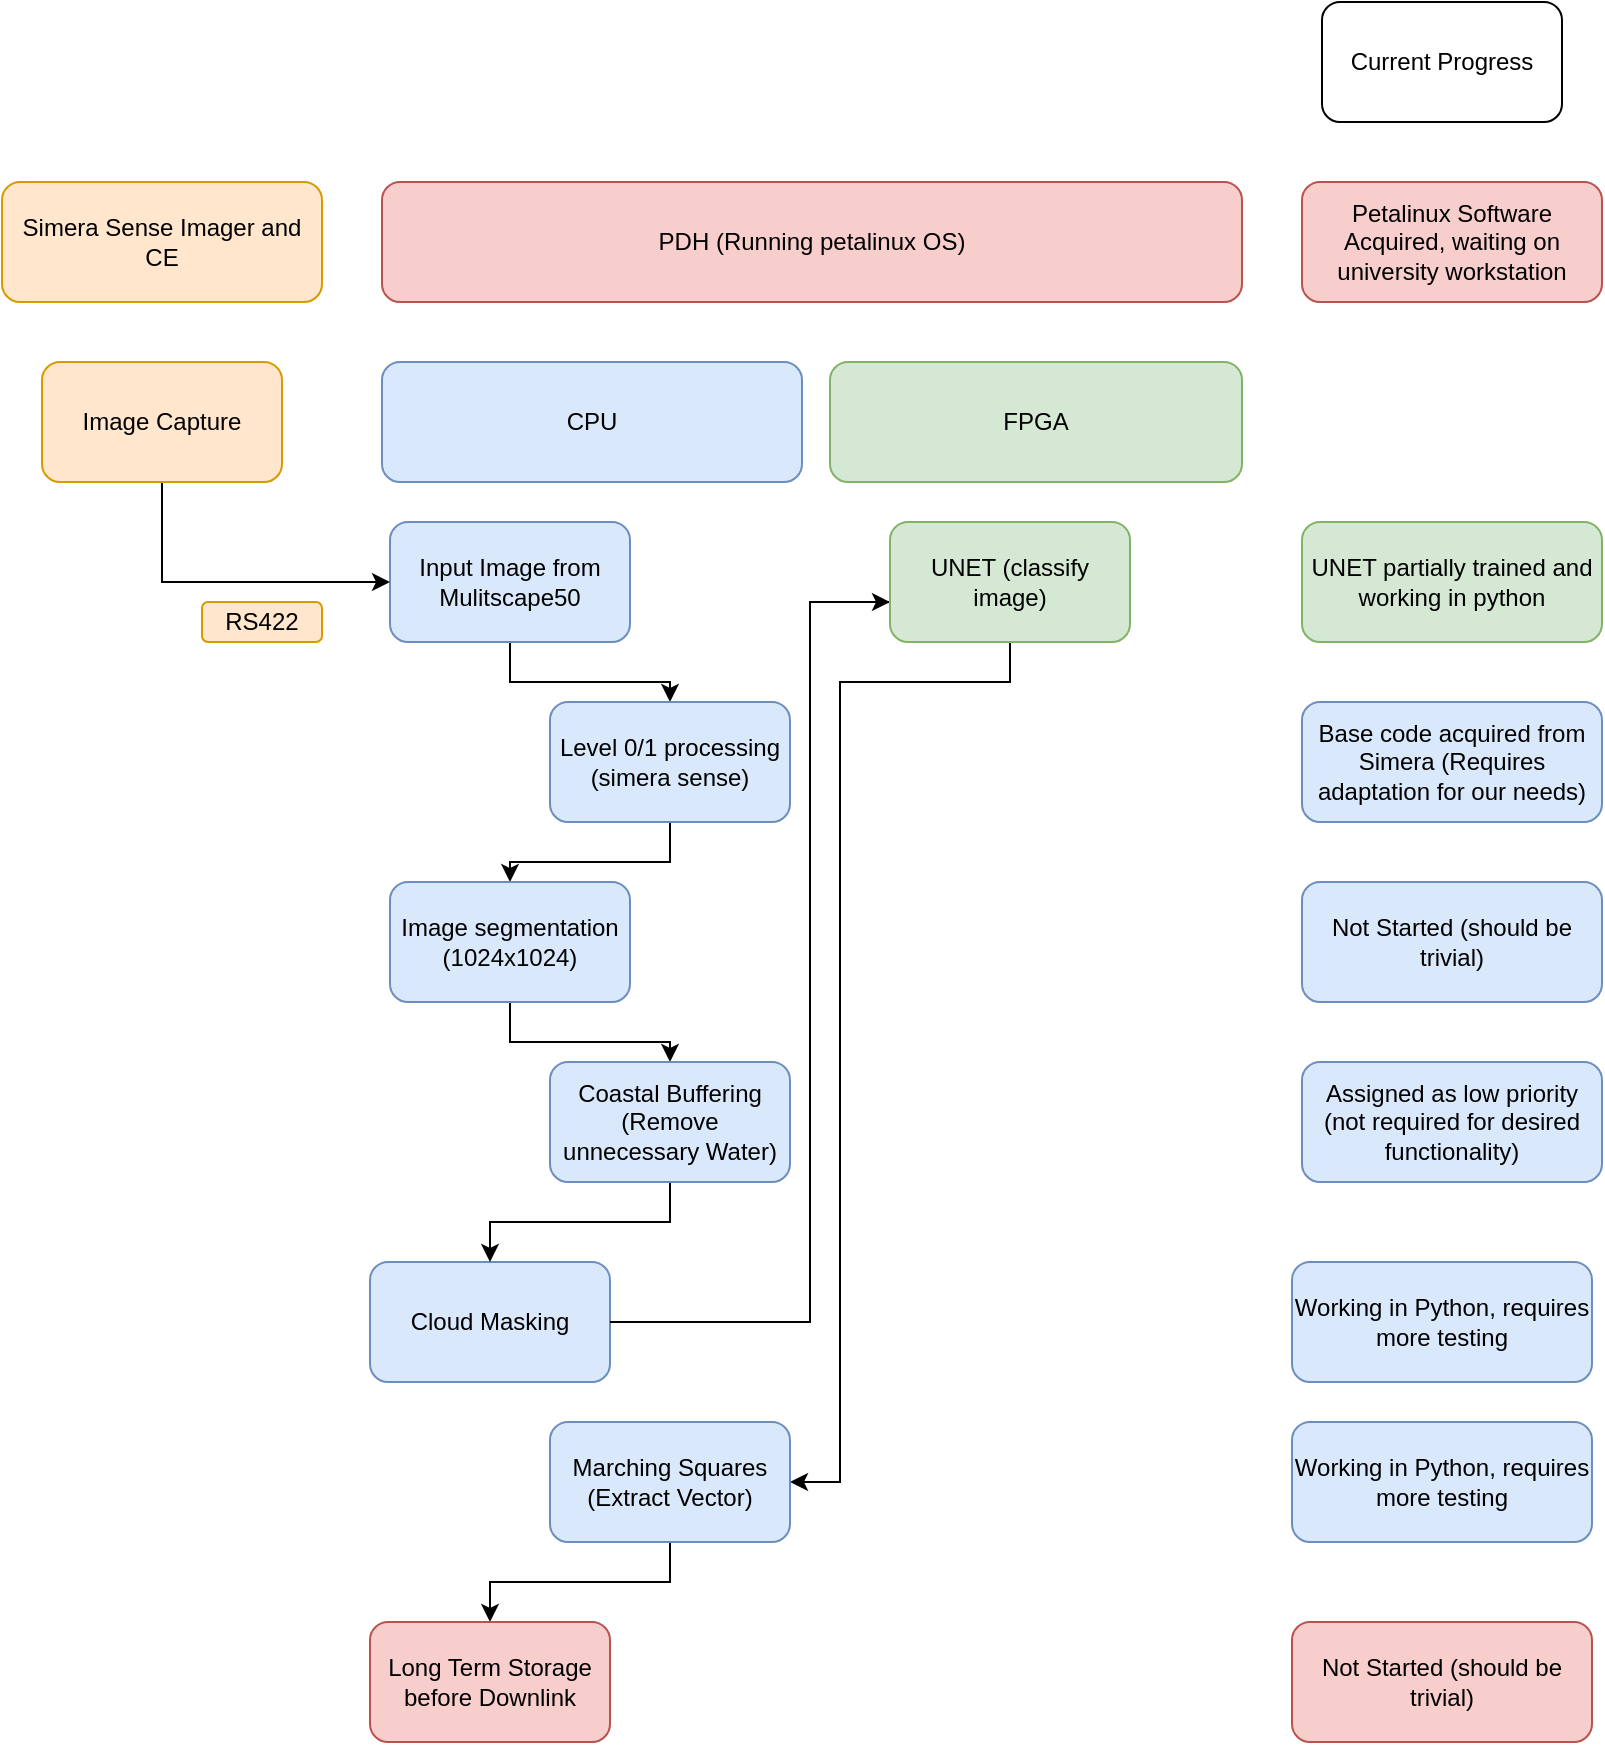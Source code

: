 <mxfile version="25.0.3">
  <diagram name="Page-1" id="Gx8NKedEshOSeMIyy_US">
    <mxGraphModel dx="1406" dy="893" grid="1" gridSize="10" guides="1" tooltips="1" connect="1" arrows="1" fold="1" page="1" pageScale="1" pageWidth="827" pageHeight="1169" math="0" shadow="0">
      <root>
        <mxCell id="0" />
        <mxCell id="1" parent="0" />
        <mxCell id="77JZvSyTCh6xrReIuZzq-1" value="CPU" style="rounded=1;whiteSpace=wrap;html=1;fillColor=#dae8fc;strokeColor=#6c8ebf;" vertex="1" parent="1">
          <mxGeometry x="200" y="280" width="210" height="60" as="geometry" />
        </mxCell>
        <mxCell id="77JZvSyTCh6xrReIuZzq-2" value="FPGA" style="rounded=1;whiteSpace=wrap;html=1;fillColor=#d5e8d4;strokeColor=#82b366;" vertex="1" parent="1">
          <mxGeometry x="424" y="280" width="206" height="60" as="geometry" />
        </mxCell>
        <mxCell id="77JZvSyTCh6xrReIuZzq-5" style="edgeStyle=orthogonalEdgeStyle;rounded=0;orthogonalLoop=1;jettySize=auto;html=1;entryX=0.5;entryY=0;entryDx=0;entryDy=0;" edge="1" parent="1" source="77JZvSyTCh6xrReIuZzq-3" target="77JZvSyTCh6xrReIuZzq-4">
          <mxGeometry relative="1" as="geometry" />
        </mxCell>
        <mxCell id="77JZvSyTCh6xrReIuZzq-3" value="Input Image from Mulitscape50" style="rounded=1;whiteSpace=wrap;html=1;fillColor=#dae8fc;strokeColor=#6c8ebf;" vertex="1" parent="1">
          <mxGeometry x="204" y="360" width="120" height="60" as="geometry" />
        </mxCell>
        <mxCell id="77JZvSyTCh6xrReIuZzq-7" style="edgeStyle=orthogonalEdgeStyle;rounded=0;orthogonalLoop=1;jettySize=auto;html=1;" edge="1" parent="1" source="77JZvSyTCh6xrReIuZzq-4" target="77JZvSyTCh6xrReIuZzq-6">
          <mxGeometry relative="1" as="geometry" />
        </mxCell>
        <mxCell id="77JZvSyTCh6xrReIuZzq-4" value="Level 0/1 processing (simera sense)" style="rounded=1;whiteSpace=wrap;html=1;fillColor=#dae8fc;strokeColor=#6c8ebf;" vertex="1" parent="1">
          <mxGeometry x="284" y="450" width="120" height="60" as="geometry" />
        </mxCell>
        <mxCell id="77JZvSyTCh6xrReIuZzq-11" style="edgeStyle=orthogonalEdgeStyle;rounded=0;orthogonalLoop=1;jettySize=auto;html=1;entryX=0.5;entryY=0;entryDx=0;entryDy=0;" edge="1" parent="1" source="77JZvSyTCh6xrReIuZzq-6" target="77JZvSyTCh6xrReIuZzq-10">
          <mxGeometry relative="1" as="geometry" />
        </mxCell>
        <mxCell id="77JZvSyTCh6xrReIuZzq-6" value="Image segmentation (1024x1024)" style="rounded=1;whiteSpace=wrap;html=1;fillColor=#dae8fc;strokeColor=#6c8ebf;" vertex="1" parent="1">
          <mxGeometry x="204" y="540" width="120" height="60" as="geometry" />
        </mxCell>
        <mxCell id="77JZvSyTCh6xrReIuZzq-14" style="edgeStyle=orthogonalEdgeStyle;rounded=0;orthogonalLoop=1;jettySize=auto;html=1;" edge="1" parent="1" source="77JZvSyTCh6xrReIuZzq-13">
          <mxGeometry relative="1" as="geometry">
            <mxPoint x="484" y="400" as="targetPoint" />
            <Array as="points">
              <mxPoint x="414" y="400" />
              <mxPoint x="524" y="400" />
            </Array>
          </mxGeometry>
        </mxCell>
        <mxCell id="77JZvSyTCh6xrReIuZzq-8" value="Cloud Masking" style="rounded=1;whiteSpace=wrap;html=1;fillColor=#dae8fc;strokeColor=#6c8ebf;" vertex="1" parent="1">
          <mxGeometry x="194" y="730" width="120" height="60" as="geometry" />
        </mxCell>
        <mxCell id="77JZvSyTCh6xrReIuZzq-12" style="edgeStyle=orthogonalEdgeStyle;rounded=0;orthogonalLoop=1;jettySize=auto;html=1;entryX=0.5;entryY=0;entryDx=0;entryDy=0;" edge="1" parent="1" source="77JZvSyTCh6xrReIuZzq-10" target="77JZvSyTCh6xrReIuZzq-8">
          <mxGeometry relative="1" as="geometry" />
        </mxCell>
        <mxCell id="77JZvSyTCh6xrReIuZzq-10" value="Coastal Buffering&lt;div&gt;(Remove unnecessary Water)&lt;/div&gt;" style="rounded=1;whiteSpace=wrap;html=1;fillColor=#dae8fc;strokeColor=#6c8ebf;" vertex="1" parent="1">
          <mxGeometry x="284" y="630" width="120" height="60" as="geometry" />
        </mxCell>
        <mxCell id="77JZvSyTCh6xrReIuZzq-15" value="" style="edgeStyle=orthogonalEdgeStyle;rounded=0;orthogonalLoop=1;jettySize=auto;html=1;" edge="1" parent="1" source="77JZvSyTCh6xrReIuZzq-8">
          <mxGeometry relative="1" as="geometry">
            <mxPoint x="314" y="750" as="sourcePoint" />
            <mxPoint x="454" y="400" as="targetPoint" />
            <Array as="points">
              <mxPoint x="414" y="760" />
              <mxPoint x="414" y="400" />
            </Array>
          </mxGeometry>
        </mxCell>
        <mxCell id="77JZvSyTCh6xrReIuZzq-17" style="edgeStyle=orthogonalEdgeStyle;rounded=0;orthogonalLoop=1;jettySize=auto;html=1;entryX=1;entryY=0.5;entryDx=0;entryDy=0;" edge="1" parent="1" source="77JZvSyTCh6xrReIuZzq-13" target="77JZvSyTCh6xrReIuZzq-16">
          <mxGeometry relative="1" as="geometry">
            <Array as="points">
              <mxPoint x="514" y="440" />
              <mxPoint x="429" y="440" />
              <mxPoint x="429" y="840" />
            </Array>
          </mxGeometry>
        </mxCell>
        <mxCell id="77JZvSyTCh6xrReIuZzq-13" value="UNET (classify image)" style="rounded=1;whiteSpace=wrap;html=1;fillColor=#d5e8d4;strokeColor=#82b366;" vertex="1" parent="1">
          <mxGeometry x="454" y="360" width="120" height="60" as="geometry" />
        </mxCell>
        <mxCell id="77JZvSyTCh6xrReIuZzq-20" style="edgeStyle=orthogonalEdgeStyle;rounded=0;orthogonalLoop=1;jettySize=auto;html=1;entryX=0.5;entryY=0;entryDx=0;entryDy=0;" edge="1" parent="1" source="77JZvSyTCh6xrReIuZzq-16" target="77JZvSyTCh6xrReIuZzq-18">
          <mxGeometry relative="1" as="geometry" />
        </mxCell>
        <mxCell id="77JZvSyTCh6xrReIuZzq-16" value="Marching Squares (Extract Vector)" style="rounded=1;whiteSpace=wrap;html=1;fillColor=#dae8fc;strokeColor=#6c8ebf;" vertex="1" parent="1">
          <mxGeometry x="284" y="810" width="120" height="60" as="geometry" />
        </mxCell>
        <mxCell id="77JZvSyTCh6xrReIuZzq-18" value="Long Term Storage before Downlink" style="rounded=1;whiteSpace=wrap;html=1;fillColor=#f8cecc;strokeColor=#b85450;" vertex="1" parent="1">
          <mxGeometry x="194" y="910" width="120" height="60" as="geometry" />
        </mxCell>
        <mxCell id="77JZvSyTCh6xrReIuZzq-21" value="PDH (Running petalinux OS)" style="rounded=1;whiteSpace=wrap;html=1;fillColor=#f8cecc;strokeColor=#b85450;" vertex="1" parent="1">
          <mxGeometry x="200" y="190" width="430" height="60" as="geometry" />
        </mxCell>
        <mxCell id="77JZvSyTCh6xrReIuZzq-22" value="Simera Sense Imager and CE" style="rounded=1;whiteSpace=wrap;html=1;fillColor=#ffe6cc;strokeColor=#d79b00;" vertex="1" parent="1">
          <mxGeometry x="10" y="190" width="160" height="60" as="geometry" />
        </mxCell>
        <mxCell id="77JZvSyTCh6xrReIuZzq-26" style="edgeStyle=orthogonalEdgeStyle;rounded=0;orthogonalLoop=1;jettySize=auto;html=1;entryX=0;entryY=0.5;entryDx=0;entryDy=0;" edge="1" parent="1" source="77JZvSyTCh6xrReIuZzq-23" target="77JZvSyTCh6xrReIuZzq-3">
          <mxGeometry relative="1" as="geometry">
            <Array as="points">
              <mxPoint x="90" y="390" />
            </Array>
          </mxGeometry>
        </mxCell>
        <mxCell id="77JZvSyTCh6xrReIuZzq-23" value="Image Capture" style="rounded=1;whiteSpace=wrap;html=1;fillColor=#ffe6cc;strokeColor=#d79b00;" vertex="1" parent="1">
          <mxGeometry x="30" y="280" width="120" height="60" as="geometry" />
        </mxCell>
        <mxCell id="77JZvSyTCh6xrReIuZzq-27" value="RS422" style="rounded=1;whiteSpace=wrap;html=1;fillColor=#ffe6cc;strokeColor=#d79b00;" vertex="1" parent="1">
          <mxGeometry x="110" y="400" width="60" height="20" as="geometry" />
        </mxCell>
        <mxCell id="77JZvSyTCh6xrReIuZzq-28" value="Current Progress" style="rounded=1;whiteSpace=wrap;html=1;" vertex="1" parent="1">
          <mxGeometry x="670" y="100" width="120" height="60" as="geometry" />
        </mxCell>
        <mxCell id="77JZvSyTCh6xrReIuZzq-29" value="Petalinux Software Acquired, waiting on university workstation" style="rounded=1;whiteSpace=wrap;html=1;fillColor=#f8cecc;strokeColor=#b85450;" vertex="1" parent="1">
          <mxGeometry x="660" y="190" width="150" height="60" as="geometry" />
        </mxCell>
        <mxCell id="77JZvSyTCh6xrReIuZzq-30" value="UNET partially trained and working in python" style="rounded=1;whiteSpace=wrap;html=1;fillColor=#d5e8d4;strokeColor=#82b366;" vertex="1" parent="1">
          <mxGeometry x="660" y="360" width="150" height="60" as="geometry" />
        </mxCell>
        <mxCell id="77JZvSyTCh6xrReIuZzq-31" value="Base code acquired from Simera (Requires adaptation for our needs)" style="rounded=1;whiteSpace=wrap;html=1;fillColor=#dae8fc;strokeColor=#6c8ebf;" vertex="1" parent="1">
          <mxGeometry x="660" y="450" width="150" height="60" as="geometry" />
        </mxCell>
        <mxCell id="77JZvSyTCh6xrReIuZzq-32" value="Not Started (should be trivial)" style="rounded=1;whiteSpace=wrap;html=1;fillColor=#dae8fc;strokeColor=#6c8ebf;" vertex="1" parent="1">
          <mxGeometry x="660" y="540" width="150" height="60" as="geometry" />
        </mxCell>
        <mxCell id="77JZvSyTCh6xrReIuZzq-33" value="Assigned as low priority (not required for desired functionality)" style="rounded=1;whiteSpace=wrap;html=1;fillColor=#dae8fc;strokeColor=#6c8ebf;" vertex="1" parent="1">
          <mxGeometry x="660" y="630" width="150" height="60" as="geometry" />
        </mxCell>
        <mxCell id="77JZvSyTCh6xrReIuZzq-34" value="Working in Python, requires more testing" style="rounded=1;whiteSpace=wrap;html=1;fillColor=#dae8fc;strokeColor=#6c8ebf;" vertex="1" parent="1">
          <mxGeometry x="655" y="730" width="150" height="60" as="geometry" />
        </mxCell>
        <mxCell id="77JZvSyTCh6xrReIuZzq-35" value="Working in Python, requires more testing" style="rounded=1;whiteSpace=wrap;html=1;fillColor=#dae8fc;strokeColor=#6c8ebf;" vertex="1" parent="1">
          <mxGeometry x="655" y="810" width="150" height="60" as="geometry" />
        </mxCell>
        <mxCell id="77JZvSyTCh6xrReIuZzq-36" value="Not Started (should be trivial)" style="rounded=1;whiteSpace=wrap;html=1;fillColor=#f8cecc;strokeColor=#b85450;" vertex="1" parent="1">
          <mxGeometry x="655" y="910" width="150" height="60" as="geometry" />
        </mxCell>
      </root>
    </mxGraphModel>
  </diagram>
</mxfile>
